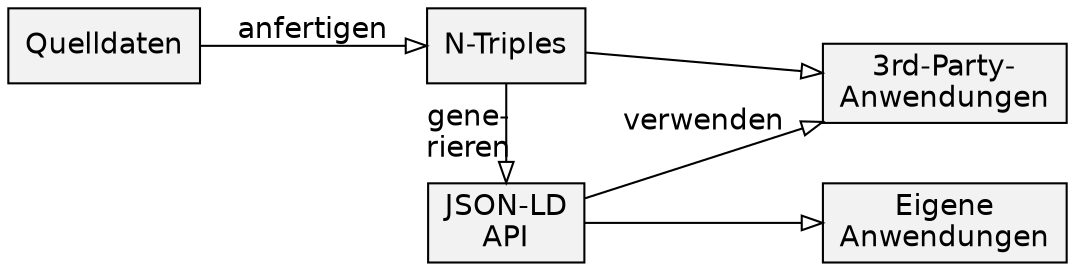 digraph {
	rankdir=LR
	node[shape=box style=filled fillcolor=gray95 width=1 fontname=helvetica]
	graph[fontname=helvetica]
	edge[fontname=helvetica arrowhead=empty]
	
	db[label="Quelldaten"]
	rdf[label="N-Triples"]
	json[label="JSON-LD\nAPI"]
	apps[label="Eigene\nAnwendungen"]
	third[label="3rd-Party-\nAnwendungen"]
	
	db->rdf[label="anfertigen"]
	rdf->json[label="gene-\nrieren" constraint=false]
	json->apps
	json->third[label="verwenden"]
	rdf->third 
}
